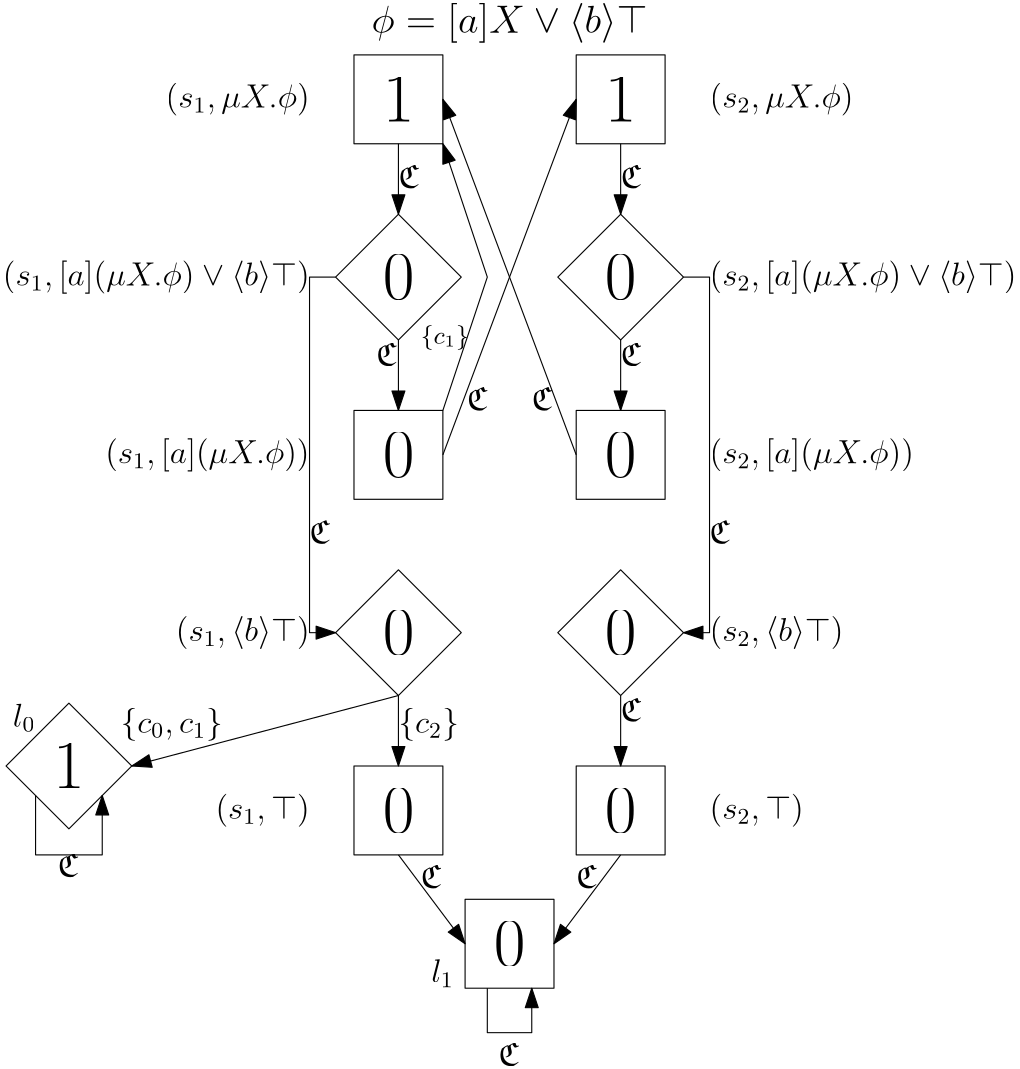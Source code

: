 <?xml version="1.0"?>
<!DOCTYPE ipe SYSTEM "ipe.dtd">
<ipe version="70206" creator="Ipe 7.2.7">
<info created="D:20190513152140" modified="D:20190627133456"/>
<preamble>\usepackage{amsfonts}</preamble>
<ipestyle name="basic">
<symbol name="arrow/arc(spx)">
<path stroke="sym-stroke" fill="sym-stroke" pen="sym-pen">
0 0 m
-1 0.333 l
-1 -0.333 l
h
</path>
</symbol>
<symbol name="arrow/farc(spx)">
<path stroke="sym-stroke" fill="white" pen="sym-pen">
0 0 m
-1 0.333 l
-1 -0.333 l
h
</path>
</symbol>
<symbol name="arrow/ptarc(spx)">
<path stroke="sym-stroke" fill="sym-stroke" pen="sym-pen">
0 0 m
-1 0.333 l
-0.8 0 l
-1 -0.333 l
h
</path>
</symbol>
<symbol name="arrow/fptarc(spx)">
<path stroke="sym-stroke" fill="white" pen="sym-pen">
0 0 m
-1 0.333 l
-0.8 0 l
-1 -0.333 l
h
</path>
</symbol>
<symbol name="mark/circle(sx)" transformations="translations">
<path fill="sym-stroke">
0.6 0 0 0.6 0 0 e
0.4 0 0 0.4 0 0 e
</path>
</symbol>
<symbol name="mark/disk(sx)" transformations="translations">
<path fill="sym-stroke">
0.6 0 0 0.6 0 0 e
</path>
</symbol>
<symbol name="mark/fdisk(sfx)" transformations="translations">
<group>
<path fill="sym-fill">
0.5 0 0 0.5 0 0 e
</path>
<path fill="sym-stroke" fillrule="eofill">
0.6 0 0 0.6 0 0 e
0.4 0 0 0.4 0 0 e
</path>
</group>
</symbol>
<symbol name="mark/box(sx)" transformations="translations">
<path fill="sym-stroke" fillrule="eofill">
-0.6 -0.6 m
0.6 -0.6 l
0.6 0.6 l
-0.6 0.6 l
h
-0.4 -0.4 m
0.4 -0.4 l
0.4 0.4 l
-0.4 0.4 l
h
</path>
</symbol>
<symbol name="mark/square(sx)" transformations="translations">
<path fill="sym-stroke">
-0.6 -0.6 m
0.6 -0.6 l
0.6 0.6 l
-0.6 0.6 l
h
</path>
</symbol>
<symbol name="mark/fsquare(sfx)" transformations="translations">
<group>
<path fill="sym-fill">
-0.5 -0.5 m
0.5 -0.5 l
0.5 0.5 l
-0.5 0.5 l
h
</path>
<path fill="sym-stroke" fillrule="eofill">
-0.6 -0.6 m
0.6 -0.6 l
0.6 0.6 l
-0.6 0.6 l
h
-0.4 -0.4 m
0.4 -0.4 l
0.4 0.4 l
-0.4 0.4 l
h
</path>
</group>
</symbol>
<symbol name="mark/cross(sx)" transformations="translations">
<group>
<path fill="sym-stroke">
-0.43 -0.57 m
0.57 0.43 l
0.43 0.57 l
-0.57 -0.43 l
h
</path>
<path fill="sym-stroke">
-0.43 0.57 m
0.57 -0.43 l
0.43 -0.57 l
-0.57 0.43 l
h
</path>
</group>
</symbol>
<symbol name="arrow/fnormal(spx)">
<path stroke="sym-stroke" fill="white" pen="sym-pen">
0 0 m
-1 0.333 l
-1 -0.333 l
h
</path>
</symbol>
<symbol name="arrow/pointed(spx)">
<path stroke="sym-stroke" fill="sym-stroke" pen="sym-pen">
0 0 m
-1 0.333 l
-0.8 0 l
-1 -0.333 l
h
</path>
</symbol>
<symbol name="arrow/fpointed(spx)">
<path stroke="sym-stroke" fill="white" pen="sym-pen">
0 0 m
-1 0.333 l
-0.8 0 l
-1 -0.333 l
h
</path>
</symbol>
<symbol name="arrow/linear(spx)">
<path stroke="sym-stroke" pen="sym-pen">
-1 0.333 m
0 0 l
-1 -0.333 l
</path>
</symbol>
<symbol name="arrow/fdouble(spx)">
<path stroke="sym-stroke" fill="white" pen="sym-pen">
0 0 m
-1 0.333 l
-1 -0.333 l
h
-1 0 m
-2 0.333 l
-2 -0.333 l
h
</path>
</symbol>
<symbol name="arrow/double(spx)">
<path stroke="sym-stroke" fill="sym-stroke" pen="sym-pen">
0 0 m
-1 0.333 l
-1 -0.333 l
h
-1 0 m
-2 0.333 l
-2 -0.333 l
h
</path>
</symbol>
<pen name="heavier" value="0.8"/>
<pen name="fat" value="1.2"/>
<pen name="ultrafat" value="2"/>
<symbolsize name="large" value="5"/>
<symbolsize name="small" value="2"/>
<symbolsize name="tiny" value="1.1"/>
<arrowsize name="large" value="10"/>
<arrowsize name="small" value="5"/>
<arrowsize name="tiny" value="3"/>
<color name="red" value="1 0 0"/>
<color name="green" value="0 1 0"/>
<color name="blue" value="0 0 1"/>
<color name="yellow" value="1 1 0"/>
<color name="orange" value="1 0.647 0"/>
<color name="gold" value="1 0.843 0"/>
<color name="purple" value="0.627 0.125 0.941"/>
<color name="gray" value="0.745"/>
<color name="brown" value="0.647 0.165 0.165"/>
<color name="navy" value="0 0 0.502"/>
<color name="pink" value="1 0.753 0.796"/>
<color name="seagreen" value="0.18 0.545 0.341"/>
<color name="turquoise" value="0.251 0.878 0.816"/>
<color name="violet" value="0.933 0.51 0.933"/>
<color name="darkblue" value="0 0 0.545"/>
<color name="darkcyan" value="0 0.545 0.545"/>
<color name="darkgray" value="0.663"/>
<color name="darkgreen" value="0 0.392 0"/>
<color name="darkmagenta" value="0.545 0 0.545"/>
<color name="darkorange" value="1 0.549 0"/>
<color name="darkred" value="0.545 0 0"/>
<color name="lightblue" value="0.678 0.847 0.902"/>
<color name="lightcyan" value="0.878 1 1"/>
<color name="lightgray" value="0.827"/>
<color name="lightgreen" value="0.565 0.933 0.565"/>
<color name="lightyellow" value="1 1 0.878"/>
<dashstyle name="dashed" value="[4] 0"/>
<dashstyle name="dotted" value="[1 3] 0"/>
<dashstyle name="dash dotted" value="[4 2 1 2] 0"/>
<dashstyle name="dash dot dotted" value="[4 2 1 2 1 2] 0"/>
<textsize name="large" value="\large"/>
<textsize name="Large" value="\Large"/>
<textsize name="LARGE" value="\LARGE"/>
<textsize name="huge" value="\huge"/>
<textsize name="Huge" value="\Huge"/>
<textsize name="small" value="\small"/>
<textsize name="footnote" value="\footnotesize"/>
<textsize name="tiny" value="\tiny"/>
<textstyle name="center" begin="\begin{center}" end="\end{center}"/>
<textstyle name="itemize" begin="\begin{itemize}" end="\end{itemize}"/>
<textstyle name="item" begin="\begin{itemize}\item{}" end="\end{itemize}"/>
<gridsize name="4 pts" value="4"/>
<gridsize name="8 pts (~3 mm)" value="8"/>
<gridsize name="16 pts (~6 mm)" value="16"/>
<gridsize name="32 pts (~12 mm)" value="32"/>
<gridsize name="10 pts (~3.5 mm)" value="10"/>
<gridsize name="20 pts (~7 mm)" value="20"/>
<gridsize name="14 pts (~5 mm)" value="14"/>
<gridsize name="28 pts (~10 mm)" value="28"/>
<gridsize name="56 pts (~20 mm)" value="56"/>
<anglesize name="90 deg" value="90"/>
<anglesize name="60 deg" value="60"/>
<anglesize name="45 deg" value="45"/>
<anglesize name="30 deg" value="30"/>
<anglesize name="22.5 deg" value="22.5"/>
<opacity name="10%" value="0.1"/>
<opacity name="30%" value="0.3"/>
<opacity name="50%" value="0.5"/>
<opacity name="75%" value="0.75"/>
<tiling name="falling" angle="-60" step="4" width="1"/>
<tiling name="rising" angle="30" step="4" width="1"/>
</ipestyle>
<page>
<layer name="alpha"/>
<view layers="alpha" active="alpha"/>
<path layer="alpha" matrix="1 0 0 1 64 0" stroke="black">
64 800 m
64 768 l
96 768 l
96 800 l
h
</path>
<text matrix="1 0 0 1 64 0" transformations="translations" pos="80 784" stroke="black" type="label" width="11.368" height="15.978" depth="0" halign="center" valign="center" size="Huge">1</text>
<path matrix="0.707107 -0.707107 0.707107 0.707107 -466.94 222.197" stroke="black">
64 800 m
64 768 l
96 768 l
96 800 l
h
</path>
<text matrix="1 0 0 1 64 0" transformations="translations" pos="80 720" stroke="black" type="label" width="11.368" height="15.978" depth="0" halign="center" valign="center" size="Huge">0</text>
<text matrix="1 0 0 1 48 -16" transformations="translations" pos="64 800" stroke="black" type="label" width="51.823" height="8.965" depth="2.99" halign="right" valign="center" size="large" style="math">(s_1, \mu X.\phi)</text>
<text matrix="1 0 0 1 48 -80" transformations="translations" pos="64 800" stroke="black" type="label" width="110.433" height="8.965" depth="2.99" halign="right" valign="center" size="large" style="math">(s_1, [a](\mu X.\phi) \vee \langle b \rangle \top)</text>
<path matrix="1 0 0 1 64 -128" stroke="black">
64 800 m
64 768 l
96 768 l
96 800 l
h
</path>
<text matrix="1 0 0 1 64 -128" transformations="translations" pos="80 784" stroke="black" type="label" width="11.368" height="15.978" depth="0" halign="center" valign="center" size="Huge">0</text>
<text matrix="1 0 0 1 48 -144" transformations="translations" pos="64 800" stroke="black" type="label" width="73.576" height="8.965" depth="2.99" halign="right" valign="center" size="large" style="math">(s_1, [a](\mu X.\phi))</text>
<path matrix="0.707107 -0.707107 0.707107 0.707107 -466.94 94.197" stroke="black">
64 800 m
64 768 l
96 768 l
96 800 l
h
</path>
<text matrix="1 0 0 1 64 -128" transformations="translations" pos="80 720" stroke="black" type="label" width="11.368" height="15.978" depth="0" halign="center" valign="center" size="Huge">0</text>
<text matrix="1 0 0 1 48 -208" transformations="translations" pos="64 800" stroke="black" type="label" width="48.169" height="8.965" depth="2.99" halign="right" valign="center" size="large" style="math">(s_1, \langle b \rangle \top)</text>
<path matrix="1 0 0 1 64 -256" stroke="black">
64 800 m
64 768 l
96 768 l
96 800 l
h
</path>
<text matrix="1 0 0 1 64 -256" transformations="translations" pos="80 784" stroke="black" type="label" width="11.368" height="15.978" depth="0" halign="center" valign="center" size="Huge">0</text>
<text matrix="1 0 0 1 48 -272" transformations="translations" pos="64 800" stroke="black" type="label" width="33.894" height="8.965" depth="2.99" halign="right" valign="center" size="large" style="math">(s_1, \top)</text>
<path stroke="black" arrow="normal/normal">
144 768 m
144 742.627 l
</path>
<path stroke="black" arrow="normal/normal">
144 697.373 m
144 672 l
</path>
<text matrix="1 0 0 1 192 -16" transformations="translations" pos="64 800" stroke="black" type="label" width="51.823" height="8.965" depth="2.99" valign="center" size="large" style="math">(s_2, \mu X.\phi)</text>
<text matrix="1 0 0 1 192 -80" transformations="translations" pos="64 800" stroke="black" type="label" width="110.433" height="8.965" depth="2.99" valign="center" size="large" style="math">(s_2, [a](\mu X.\phi) \vee \langle b \rangle \top)</text>
<text matrix="1 0 0 1 192 -144" transformations="translations" pos="64 800" stroke="black" type="label" width="73.576" height="8.965" depth="2.99" valign="center" size="large" style="math">(s_2, [a](\mu X.\phi))</text>
<text matrix="1 0 0 1 192 -208" transformations="translations" pos="64 800" stroke="black" type="label" width="48.169" height="8.965" depth="2.99" valign="center" size="large" style="math">(s_2, \langle b \rangle \top)</text>
<text matrix="1 0 0 1 192 -272" transformations="translations" pos="64 800" stroke="black" type="label" width="33.894" height="8.965" depth="2.99" valign="center" size="large" style="math">(s_2, \top)</text>
<path matrix="1 0 0 1 144 0" stroke="black">
64 800 m
64 768 l
96 768 l
96 800 l
h
</path>
<text matrix="1 0 0 1 144 0" transformations="translations" pos="80 784" stroke="black" type="label" width="11.368" height="15.978" depth="0" halign="center" valign="center" size="Huge">1</text>
<path matrix="0.707107 -0.707107 0.707107 0.707107 -386.94 222.197" stroke="black">
64 800 m
64 768 l
96 768 l
96 800 l
h
</path>
<text matrix="1 0 0 1 144 0" transformations="translations" pos="80 720" stroke="black" type="label" width="11.368" height="15.978" depth="0" halign="center" valign="center" size="Huge">0</text>
<path matrix="1 0 0 1 144 -128" stroke="black">
64 800 m
64 768 l
96 768 l
96 800 l
h
</path>
<text matrix="1 0 0 1 144 -128" transformations="translations" pos="80 784" stroke="black" type="label" width="11.368" height="15.978" depth="0" halign="center" valign="center" size="Huge">0</text>
<path matrix="0.707107 -0.707107 0.707107 0.707107 -386.94 94.197" stroke="black">
64 800 m
64 768 l
96 768 l
96 800 l
h
</path>
<text matrix="1 0 0 1 144 -128" transformations="translations" pos="80 720" stroke="black" type="label" width="11.368" height="15.978" depth="0" halign="center" valign="center" size="Huge">0</text>
<path matrix="1 0 0 1 144 -256" stroke="black">
64 800 m
64 768 l
96 768 l
96 800 l
h
</path>
<text matrix="1 0 0 1 144 -256" transformations="translations" pos="80 784" stroke="black" type="label" width="11.368" height="15.978" depth="0" halign="center" valign="center" size="Huge">0</text>
<path matrix="1 0 0 1 80 0" stroke="black" arrow="normal/normal">
144 768 m
144 742.627 l
</path>
<path matrix="1 0 0 1 80 0" stroke="black" arrow="normal/normal">
144 697.373 m
144 672 l
</path>
<text matrix="1 0 0 1 8 72" transformations="translations" pos="144 624" stroke="black" type="label" width="17.356" height="6.726" depth="2.24" valign="baseline" size="small" style="math">\{c_1\}</text>
<path matrix="1 0 0 1 0 64" stroke="black" arrow="normal/normal">
224 505.373 m
224 480 l
</path>
<text transformations="translations" pos="144 752" stroke="black" type="label" width="7.323" height="8.266" depth="0" valign="baseline" size="large" style="math">\mathfrak{C}</text>
<text matrix="1 0 0 1 80 0" transformations="translations" pos="144 752" stroke="black" type="label" width="7.323" height="8.266" depth="0" valign="baseline" size="large" style="math">\mathfrak{C}</text>
<text matrix="1 0 0 1 -8 -64" transformations="translations" pos="144 752" stroke="black" type="label" width="7.323" height="8.266" depth="0" valign="baseline" size="large" style="math">\mathfrak{C}</text>
<text matrix="1 0 0 1 -32 -128" transformations="translations" pos="144 752" stroke="black" type="label" width="7.323" height="8.266" depth="0" valign="baseline" size="large" style="math">\mathfrak{C}</text>
<text matrix="1 0 0 1 112 -128" transformations="translations" pos="144 752" stroke="black" type="label" width="7.323" height="8.266" depth="0" valign="baseline" size="large" style="math">\mathfrak{C}</text>
<text matrix="1 0 0 1 32 -80" transformations="translations" pos="144 752" stroke="black" type="label" width="7.323" height="8.266" depth="0" halign="right" valign="baseline" size="large" style="math">\mathfrak{C}</text>
<text matrix="1 0 0 1 48 -80" transformations="translations" pos="144 752" stroke="black" type="label" width="7.323" height="8.266" depth="0" valign="baseline" size="large" style="math">\mathfrak{C}</text>
<text matrix="1 0 0 1 80 -192" transformations="translations" pos="144 752" stroke="black" type="label" width="7.323" height="8.266" depth="0" valign="baseline" size="large" style="math">\mathfrak{C}</text>
<text matrix="1 0 0 1 80 -64" transformations="translations" pos="144 752" stroke="black" type="label" width="7.323" height="8.266" depth="0" valign="baseline" size="large" style="math">\mathfrak{C}</text>
<path matrix="0.707107 -0.707107 0.707107 0.707107 -585.568 46.1967" stroke="black">
64 800 m
64 768 l
96 768 l
96 800 l
h
</path>
<text matrix="1 0 0 1 -54.6279 -176" transformations="translations" pos="80 720" stroke="black" type="label" width="11.368" height="15.978" depth="0" halign="center" valign="center" size="Huge">1</text>
<path matrix="1 0 0 1 -22.6279 63.9997" stroke="black" arrow="normal/normal">
36 469.373 m
36 448 l
60 448 l
60 469.372 l
</path>
<text matrix="1 0 0 1 -100 -196" transformations="translations" pos="144 752" stroke="black" type="label" width="36.74" height="8.965" depth="2.99" valign="baseline" size="large" style="math">\{c_0,c_1\}</text>
<path matrix="1 0 0 1 104 -304" stroke="black">
64 800 m
64 768 l
96 768 l
96 800 l
h
</path>
<text matrix="1 0 0 1 104 -304" transformations="translations" pos="80 784" stroke="black" type="label" width="11.368" height="15.978" depth="0" halign="center" valign="center" size="Huge">0</text>
<text matrix="1 0 0 1 -50.6283 -238.628" transformations="translations" pos="64 800" stroke="black" type="label" width="8.219" height="8.305" depth="1.79" halign="right" valign="center" size="large" style="math">l_0</text>
<text matrix="1 0 0 1 99.9996 -330.628" transformations="translations" pos="64 800" stroke="black" type="label" width="8.219" height="8.305" depth="1.79" halign="right" valign="center" size="large" style="math">l_1</text>
<path matrix="1 0 0 1 0 64" stroke="black" arrow="normal/normal">
144 448 m
168 416 l
</path>
<path matrix="1 0 0 1 0 64" stroke="black" arrow="normal/normal">
224 448 m
200 416 l
</path>
<text matrix="1 0 0 1 8 -252" transformations="translations" pos="144 752" stroke="black" type="label" width="7.323" height="8.266" depth="0" valign="baseline" size="large" style="math">\mathfrak{C}</text>
<text matrix="1 0 0 1 64 -252" transformations="translations" pos="144 752" stroke="black" type="label" width="7.323" height="8.266" depth="0" valign="baseline" size="large" style="math">\mathfrak{C}</text>
<path matrix="1 0 0 1 0 64" stroke="black" arrow="normal/normal">
176 400 m
176 384 l
192 384 l
192 400 l
</path>
<path matrix="1 0 0 1 0 64" stroke="black" arrow="normal/normal">
144 505.373 m
144 480 l
</path>
<text matrix="1 0 0 1 0 -196" transformations="translations" pos="144 752" stroke="black" type="label" width="21.725" height="8.965" depth="2.99" valign="baseline" size="large" style="math">\{c_2\}</text>
<text matrix="1 0 0 1 -122.628 -248" transformations="translations" pos="144 752" stroke="black" type="label" width="7.323" height="8.266" depth="0" valign="baseline" size="large" style="math">\mathfrak{C}</text>
<text matrix="1 0 0 1 36 -316" transformations="translations" pos="144 752" stroke="black" type="label" width="7.323" height="8.266" depth="0" valign="baseline" size="large" style="math">\mathfrak{C}</text>
<path stroke="black" arrow="normal/normal">
160 656 m
208 784 l
</path>
<path stroke="black" arrow="normal/normal">
208 656 m
160 784 l
</path>
<path stroke="black" arrow="normal/normal">
160 672 m
176 720 l
160 768 l
</path>
<path stroke="black" arrow="normal/normal">
246.628 720 m
256 720 l
256 592 l
246.628 592 l
</path>
<path stroke="black" arrow="normal/normal">
121.373 720 m
112 720 l
112 592 l
121.373 592 l
</path>
<text transformations="translations" pos="184 808" stroke="black" type="label" width="99.402" height="10.756" depth="3.59" halign="center" valign="baseline" size="Large" style="math">\phi = [a]X \vee \langle b \rangle \top</text>
<path stroke="black" arrow="normal/normal">
144 569.373 m
48 544 l
</path>
</page>
</ipe>

